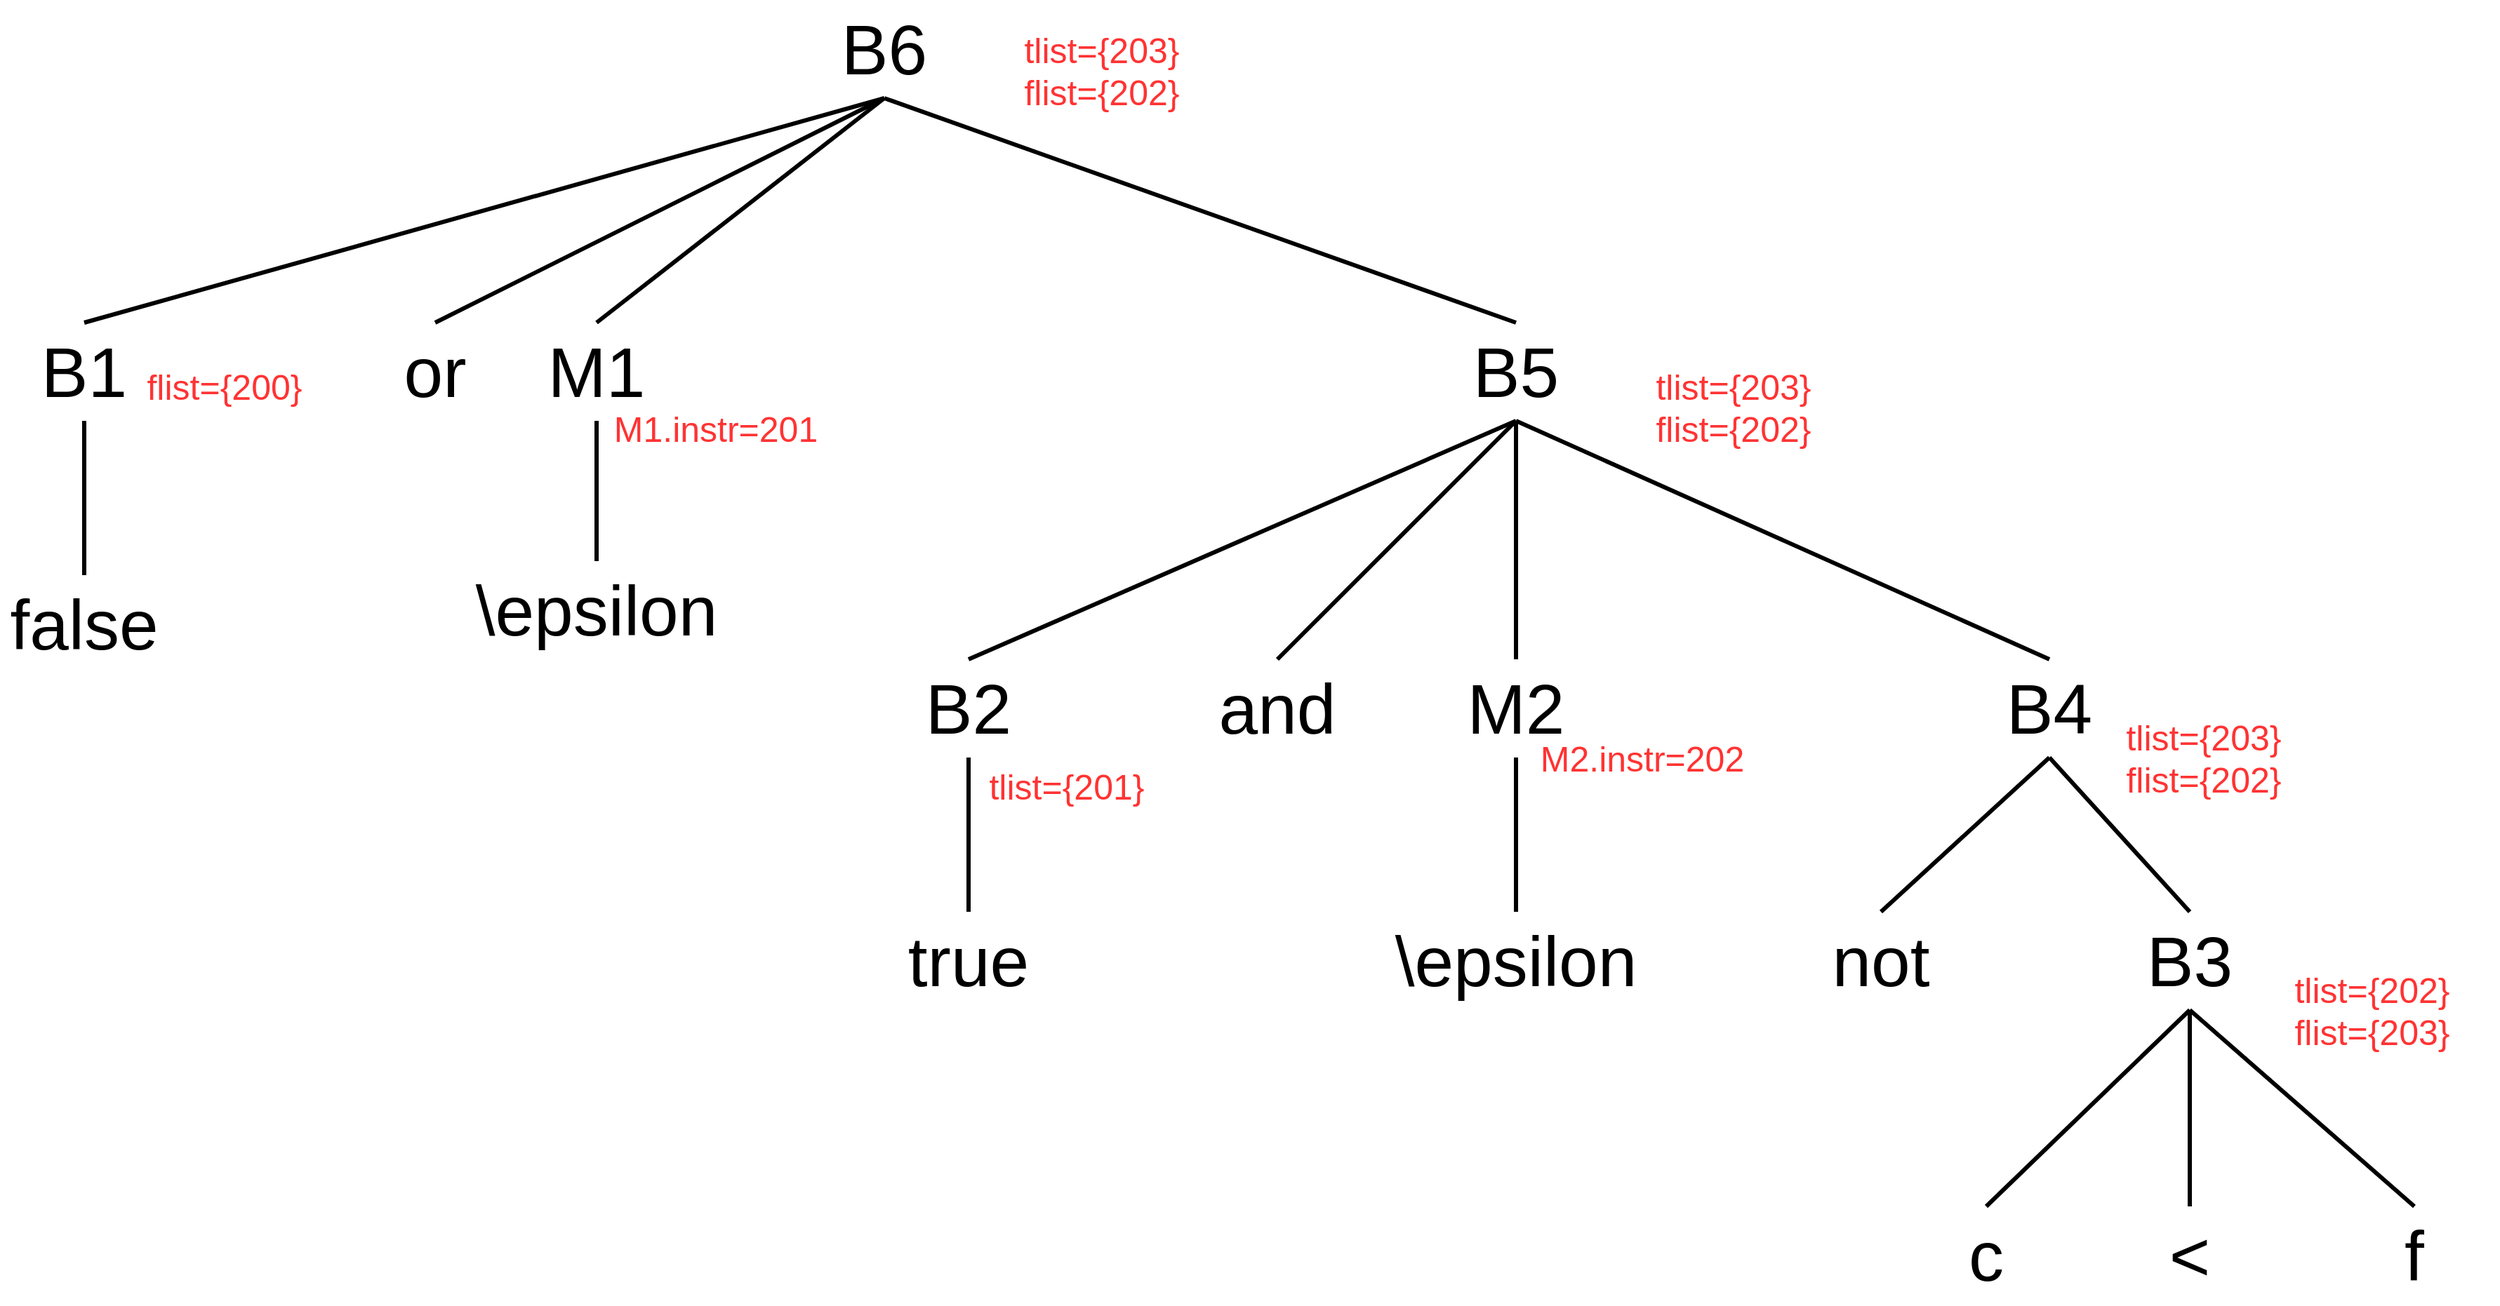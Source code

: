 <mxfile version="12.2.2" type="device" pages="1"><diagram id="i7yMQpeE6ZV4KvW0HXbM" name="第 1 页"><mxGraphModel dx="2595" dy="1578" grid="1" gridSize="10" guides="1" tooltips="1" connect="1" arrows="1" fold="1" page="1" pageScale="1" pageWidth="4681" pageHeight="3300" math="0" shadow="0"><root><mxCell id="0"/><mxCell id="1" parent="0"/><mxCell id="x4VpIWyPy4k7KnVR3iaF-1" value="false" style="text;html=1;strokeColor=none;fillColor=none;align=center;verticalAlign=middle;whiteSpace=wrap;rounded=0;fontSize=50;" vertex="1" parent="1"><mxGeometry x="540" y="820" width="120" height="70" as="geometry"/></mxCell><mxCell id="x4VpIWyPy4k7KnVR3iaF-2" value="B1" style="text;html=1;strokeColor=none;fillColor=none;align=center;verticalAlign=middle;whiteSpace=wrap;rounded=0;fontSize=50;" vertex="1" parent="1"><mxGeometry x="540" y="640" width="120" height="70" as="geometry"/></mxCell><mxCell id="x4VpIWyPy4k7KnVR3iaF-3" value="" style="endArrow=none;html=1;fontSize=50;entryX=0.5;entryY=1;entryDx=0;entryDy=0;exitX=0.5;exitY=0;exitDx=0;exitDy=0;strokeWidth=3;" edge="1" parent="1" source="x4VpIWyPy4k7KnVR3iaF-1" target="x4VpIWyPy4k7KnVR3iaF-2"><mxGeometry width="50" height="50" relative="1" as="geometry"><mxPoint x="540" y="960" as="sourcePoint"/><mxPoint x="590" y="910" as="targetPoint"/></mxGeometry></mxCell><mxCell id="x4VpIWyPy4k7KnVR3iaF-4" value="flist={200}" style="text;html=1;align=center;verticalAlign=middle;whiteSpace=wrap;rounded=0;fontSize=25;fontColor=#FF3333;" vertex="1" parent="1"><mxGeometry x="630" y="660" width="140" height="50" as="geometry"/></mxCell><mxCell id="x4VpIWyPy4k7KnVR3iaF-5" value="or" style="text;html=1;strokeColor=none;fillColor=none;align=center;verticalAlign=middle;whiteSpace=wrap;rounded=0;fontSize=50;" vertex="1" parent="1"><mxGeometry x="790" y="640" width="120" height="70" as="geometry"/></mxCell><mxCell id="x4VpIWyPy4k7KnVR3iaF-10" value="M1" style="text;html=1;strokeColor=none;fillColor=none;align=center;verticalAlign=middle;whiteSpace=wrap;rounded=0;fontSize=50;" vertex="1" parent="1"><mxGeometry x="905" y="640" width="120" height="70" as="geometry"/></mxCell><mxCell id="x4VpIWyPy4k7KnVR3iaF-11" value="M1.instr=201" style="text;html=1;align=center;verticalAlign=middle;whiteSpace=wrap;rounded=0;fontSize=25;fontColor=#FF3333;" vertex="1" parent="1"><mxGeometry x="980" y="675" width="140" height="80" as="geometry"/></mxCell><mxCell id="x4VpIWyPy4k7KnVR3iaF-13" value="" style="endArrow=none;html=1;fontSize=50;exitX=0.5;exitY=0;exitDx=0;exitDy=0;strokeWidth=3;entryX=0.5;entryY=1;entryDx=0;entryDy=0;" edge="1" parent="1" source="x4VpIWyPy4k7KnVR3iaF-14" target="x4VpIWyPy4k7KnVR3iaF-10"><mxGeometry width="50" height="50" relative="1" as="geometry"><mxPoint x="861.5" y="820" as="sourcePoint"/><mxPoint x="890" y="730" as="targetPoint"/></mxGeometry></mxCell><mxCell id="x4VpIWyPy4k7KnVR3iaF-14" value="\epsilon" style="text;html=1;strokeColor=none;fillColor=none;align=center;verticalAlign=middle;whiteSpace=wrap;rounded=0;fontSize=50;" vertex="1" parent="1"><mxGeometry x="905" y="810" width="120" height="70" as="geometry"/></mxCell><mxCell id="x4VpIWyPy4k7KnVR3iaF-15" value="B2" style="text;html=1;strokeColor=none;fillColor=none;align=center;verticalAlign=middle;whiteSpace=wrap;rounded=0;fontSize=50;" vertex="1" parent="1"><mxGeometry x="1170" y="880" width="120" height="70" as="geometry"/></mxCell><mxCell id="x4VpIWyPy4k7KnVR3iaF-16" value="true" style="text;html=1;strokeColor=none;fillColor=none;align=center;verticalAlign=middle;whiteSpace=wrap;rounded=0;fontSize=50;" vertex="1" parent="1"><mxGeometry x="1170" y="1060" width="120" height="70" as="geometry"/></mxCell><mxCell id="x4VpIWyPy4k7KnVR3iaF-17" value="" style="endArrow=none;html=1;fontSize=50;exitX=0.5;exitY=0;exitDx=0;exitDy=0;strokeWidth=3;entryX=0.5;entryY=1;entryDx=0;entryDy=0;" edge="1" parent="1" source="x4VpIWyPy4k7KnVR3iaF-16" target="x4VpIWyPy4k7KnVR3iaF-15"><mxGeometry width="50" height="50" relative="1" as="geometry"><mxPoint x="1170" y="1200" as="sourcePoint"/><mxPoint x="1280" y="990" as="targetPoint"/></mxGeometry></mxCell><mxCell id="x4VpIWyPy4k7KnVR3iaF-18" value="and" style="text;html=1;strokeColor=none;fillColor=none;align=center;verticalAlign=middle;whiteSpace=wrap;rounded=0;fontSize=50;" vertex="1" parent="1"><mxGeometry x="1390" y="880" width="120" height="70" as="geometry"/></mxCell><mxCell id="x4VpIWyPy4k7KnVR3iaF-20" value="M2" style="text;html=1;strokeColor=none;fillColor=none;align=center;verticalAlign=middle;whiteSpace=wrap;rounded=0;fontSize=50;" vertex="1" parent="1"><mxGeometry x="1560" y="880" width="120" height="70" as="geometry"/></mxCell><mxCell id="x4VpIWyPy4k7KnVR3iaF-22" value="" style="endArrow=none;html=1;fontSize=50;exitX=0.5;exitY=0;exitDx=0;exitDy=0;strokeWidth=3;entryX=0.5;entryY=1;entryDx=0;entryDy=0;" edge="1" parent="1" source="x4VpIWyPy4k7KnVR3iaF-23" target="x4VpIWyPy4k7KnVR3iaF-20"><mxGeometry width="50" height="50" relative="1" as="geometry"><mxPoint x="1516.5" y="1060" as="sourcePoint"/><mxPoint x="1545" y="970" as="targetPoint"/></mxGeometry></mxCell><mxCell id="x4VpIWyPy4k7KnVR3iaF-23" value="\epsilon" style="text;html=1;strokeColor=none;fillColor=none;align=center;verticalAlign=middle;whiteSpace=wrap;rounded=0;fontSize=50;" vertex="1" parent="1"><mxGeometry x="1560" y="1060" width="120" height="70" as="geometry"/></mxCell><mxCell id="x4VpIWyPy4k7KnVR3iaF-24" value="not" style="text;html=1;strokeColor=none;fillColor=none;align=center;verticalAlign=middle;whiteSpace=wrap;rounded=0;fontSize=50;" vertex="1" parent="1"><mxGeometry x="1820" y="1060" width="120" height="70" as="geometry"/></mxCell><mxCell id="x4VpIWyPy4k7KnVR3iaF-25" value="c" style="text;html=1;strokeColor=none;fillColor=none;align=center;verticalAlign=middle;whiteSpace=wrap;rounded=0;fontSize=50;" vertex="1" parent="1"><mxGeometry x="1895" y="1270" width="120" height="70" as="geometry"/></mxCell><mxCell id="x4VpIWyPy4k7KnVR3iaF-26" value="&amp;lt;" style="text;html=1;strokeColor=none;fillColor=none;align=center;verticalAlign=middle;whiteSpace=wrap;rounded=0;fontSize=50;" vertex="1" parent="1"><mxGeometry x="2040" y="1270" width="120" height="70" as="geometry"/></mxCell><mxCell id="x4VpIWyPy4k7KnVR3iaF-27" value="f" style="text;html=1;strokeColor=none;fillColor=none;align=center;verticalAlign=middle;whiteSpace=wrap;rounded=0;fontSize=50;" vertex="1" parent="1"><mxGeometry x="2200" y="1270" width="120" height="70" as="geometry"/></mxCell><mxCell id="x4VpIWyPy4k7KnVR3iaF-28" value="B3" style="text;html=1;strokeColor=none;fillColor=none;align=center;verticalAlign=middle;whiteSpace=wrap;rounded=0;fontSize=50;" vertex="1" parent="1"><mxGeometry x="2040" y="1060" width="120" height="70" as="geometry"/></mxCell><mxCell id="x4VpIWyPy4k7KnVR3iaF-29" value="" style="endArrow=none;html=1;fontSize=50;exitX=0.5;exitY=0;exitDx=0;exitDy=0;strokeWidth=3;entryX=0.5;entryY=1;entryDx=0;entryDy=0;" edge="1" parent="1" source="x4VpIWyPy4k7KnVR3iaF-25" target="x4VpIWyPy4k7KnVR3iaF-28"><mxGeometry width="50" height="50" relative="1" as="geometry"><mxPoint x="1834" y="1360" as="sourcePoint"/><mxPoint x="1834" y="1250" as="targetPoint"/></mxGeometry></mxCell><mxCell id="x4VpIWyPy4k7KnVR3iaF-30" value="" style="endArrow=none;html=1;fontSize=50;exitX=0.5;exitY=0;exitDx=0;exitDy=0;strokeWidth=3;entryX=0.5;entryY=1;entryDx=0;entryDy=0;" edge="1" parent="1" source="x4VpIWyPy4k7KnVR3iaF-26" target="x4VpIWyPy4k7KnVR3iaF-28"><mxGeometry width="50" height="50" relative="1" as="geometry"><mxPoint x="1640" y="1080" as="sourcePoint"/><mxPoint x="1640" y="970" as="targetPoint"/></mxGeometry></mxCell><mxCell id="x4VpIWyPy4k7KnVR3iaF-31" value="" style="endArrow=none;html=1;fontSize=50;exitX=0.5;exitY=1;exitDx=0;exitDy=0;strokeWidth=3;entryX=0.5;entryY=0;entryDx=0;entryDy=0;" edge="1" parent="1" source="x4VpIWyPy4k7KnVR3iaF-28" target="x4VpIWyPy4k7KnVR3iaF-27"><mxGeometry width="50" height="50" relative="1" as="geometry"><mxPoint x="1650" y="1090" as="sourcePoint"/><mxPoint x="1650" y="980" as="targetPoint"/></mxGeometry></mxCell><mxCell id="x4VpIWyPy4k7KnVR3iaF-32" value="B4" style="text;html=1;strokeColor=none;fillColor=none;align=center;verticalAlign=middle;whiteSpace=wrap;rounded=0;fontSize=50;" vertex="1" parent="1"><mxGeometry x="1940" y="880" width="120" height="70" as="geometry"/></mxCell><mxCell id="x4VpIWyPy4k7KnVR3iaF-33" value="" style="endArrow=none;html=1;fontSize=50;exitX=0.5;exitY=1;exitDx=0;exitDy=0;strokeWidth=3;entryX=0.5;entryY=0;entryDx=0;entryDy=0;" edge="1" parent="1" source="x4VpIWyPy4k7KnVR3iaF-32" target="x4VpIWyPy4k7KnVR3iaF-28"><mxGeometry width="50" height="50" relative="1" as="geometry"><mxPoint x="2110" y="1140" as="sourcePoint"/><mxPoint x="2270" y="1280" as="targetPoint"/></mxGeometry></mxCell><mxCell id="x4VpIWyPy4k7KnVR3iaF-34" value="" style="endArrow=none;html=1;fontSize=50;exitX=0.5;exitY=1;exitDx=0;exitDy=0;strokeWidth=3;entryX=0.5;entryY=0;entryDx=0;entryDy=0;" edge="1" parent="1" source="x4VpIWyPy4k7KnVR3iaF-32" target="x4VpIWyPy4k7KnVR3iaF-24"><mxGeometry width="50" height="50" relative="1" as="geometry"><mxPoint x="2120" y="1150" as="sourcePoint"/><mxPoint x="2280" y="1290" as="targetPoint"/></mxGeometry></mxCell><mxCell id="x4VpIWyPy4k7KnVR3iaF-35" value="B5" style="text;html=1;strokeColor=none;fillColor=none;align=center;verticalAlign=middle;whiteSpace=wrap;rounded=0;fontSize=50;" vertex="1" parent="1"><mxGeometry x="1560" y="640" width="120" height="70" as="geometry"/></mxCell><mxCell id="x4VpIWyPy4k7KnVR3iaF-36" value="" style="endArrow=none;html=1;fontSize=50;exitX=0.5;exitY=1;exitDx=0;exitDy=0;strokeWidth=3;entryX=0.5;entryY=0;entryDx=0;entryDy=0;" edge="1" parent="1" source="x4VpIWyPy4k7KnVR3iaF-35" target="x4VpIWyPy4k7KnVR3iaF-32"><mxGeometry width="50" height="50" relative="1" as="geometry"><mxPoint x="2010" y="960" as="sourcePoint"/><mxPoint x="1890" y="1070" as="targetPoint"/></mxGeometry></mxCell><mxCell id="x4VpIWyPy4k7KnVR3iaF-37" value="" style="endArrow=none;html=1;fontSize=50;exitX=0.5;exitY=1;exitDx=0;exitDy=0;strokeWidth=3;entryX=0.5;entryY=0;entryDx=0;entryDy=0;" edge="1" parent="1" source="x4VpIWyPy4k7KnVR3iaF-35" target="x4VpIWyPy4k7KnVR3iaF-20"><mxGeometry width="50" height="50" relative="1" as="geometry"><mxPoint x="2010" y="960" as="sourcePoint"/><mxPoint x="1890" y="1070" as="targetPoint"/></mxGeometry></mxCell><mxCell id="x4VpIWyPy4k7KnVR3iaF-38" value="" style="endArrow=none;html=1;fontSize=50;exitX=0.5;exitY=1;exitDx=0;exitDy=0;strokeWidth=3;entryX=0.5;entryY=0;entryDx=0;entryDy=0;" edge="1" parent="1" source="x4VpIWyPy4k7KnVR3iaF-35" target="x4VpIWyPy4k7KnVR3iaF-18"><mxGeometry width="50" height="50" relative="1" as="geometry"><mxPoint x="2010" y="960" as="sourcePoint"/><mxPoint x="1890" y="1070" as="targetPoint"/></mxGeometry></mxCell><mxCell id="x4VpIWyPy4k7KnVR3iaF-39" value="" style="endArrow=none;html=1;fontSize=50;exitX=0.5;exitY=1;exitDx=0;exitDy=0;strokeWidth=3;entryX=0.5;entryY=0;entryDx=0;entryDy=0;" edge="1" parent="1" source="x4VpIWyPy4k7KnVR3iaF-35" target="x4VpIWyPy4k7KnVR3iaF-15"><mxGeometry width="50" height="50" relative="1" as="geometry"><mxPoint x="2020" y="970" as="sourcePoint"/><mxPoint x="1900" y="1080" as="targetPoint"/></mxGeometry></mxCell><mxCell id="x4VpIWyPy4k7KnVR3iaF-40" value="B6" style="text;html=1;strokeColor=none;fillColor=none;align=center;verticalAlign=middle;whiteSpace=wrap;rounded=0;fontSize=50;" vertex="1" parent="1"><mxGeometry x="1110" y="410" width="120" height="70" as="geometry"/></mxCell><mxCell id="x4VpIWyPy4k7KnVR3iaF-41" value="" style="endArrow=none;html=1;fontSize=50;exitX=0.5;exitY=1;exitDx=0;exitDy=0;strokeWidth=3;entryX=0.5;entryY=0;entryDx=0;entryDy=0;" edge="1" parent="1" source="x4VpIWyPy4k7KnVR3iaF-40" target="x4VpIWyPy4k7KnVR3iaF-2"><mxGeometry width="50" height="50" relative="1" as="geometry"><mxPoint x="1630" y="720" as="sourcePoint"/><mxPoint x="1240" y="890" as="targetPoint"/></mxGeometry></mxCell><mxCell id="x4VpIWyPy4k7KnVR3iaF-42" value="" style="endArrow=none;html=1;fontSize=50;strokeWidth=3;entryX=0.5;entryY=0;entryDx=0;entryDy=0;exitX=0.5;exitY=1;exitDx=0;exitDy=0;" edge="1" parent="1" source="x4VpIWyPy4k7KnVR3iaF-40" target="x4VpIWyPy4k7KnVR3iaF-5"><mxGeometry width="50" height="50" relative="1" as="geometry"><mxPoint x="1170" y="460" as="sourcePoint"/><mxPoint x="1250" y="900" as="targetPoint"/></mxGeometry></mxCell><mxCell id="x4VpIWyPy4k7KnVR3iaF-43" value="" style="endArrow=none;html=1;fontSize=50;exitX=0.5;exitY=1;exitDx=0;exitDy=0;strokeWidth=3;entryX=0.5;entryY=0;entryDx=0;entryDy=0;" edge="1" parent="1" source="x4VpIWyPy4k7KnVR3iaF-40" target="x4VpIWyPy4k7KnVR3iaF-10"><mxGeometry width="50" height="50" relative="1" as="geometry"><mxPoint x="1650" y="740" as="sourcePoint"/><mxPoint x="1260" y="910" as="targetPoint"/></mxGeometry></mxCell><mxCell id="x4VpIWyPy4k7KnVR3iaF-44" value="" style="endArrow=none;html=1;fontSize=50;exitX=0.5;exitY=1;exitDx=0;exitDy=0;strokeWidth=3;entryX=0.5;entryY=0;entryDx=0;entryDy=0;" edge="1" parent="1" source="x4VpIWyPy4k7KnVR3iaF-40" target="x4VpIWyPy4k7KnVR3iaF-35"><mxGeometry width="50" height="50" relative="1" as="geometry"><mxPoint x="1660" y="750" as="sourcePoint"/><mxPoint x="1270" y="920" as="targetPoint"/></mxGeometry></mxCell><mxCell id="x4VpIWyPy4k7KnVR3iaF-45" value="tlist={201}" style="text;html=1;align=center;verticalAlign=middle;whiteSpace=wrap;rounded=0;fontSize=25;fontColor=#FF3333;" vertex="1" parent="1"><mxGeometry x="1230" y="930" width="140" height="80" as="geometry"/></mxCell><mxCell id="x4VpIWyPy4k7KnVR3iaF-46" value="M2.instr=202" style="text;html=1;align=center;verticalAlign=middle;whiteSpace=wrap;rounded=0;fontSize=25;fontColor=#FF3333;" vertex="1" parent="1"><mxGeometry x="1640" y="910" width="140" height="80" as="geometry"/></mxCell><mxCell id="x4VpIWyPy4k7KnVR3iaF-47" value="tlist={202}&lt;br style=&quot;font-size: 25px&quot;&gt;flist={203}" style="text;html=1;align=center;verticalAlign=middle;whiteSpace=wrap;rounded=0;fontSize=25;fontColor=#FF3333;" vertex="1" parent="1"><mxGeometry x="2160" y="1090" width="140" height="80" as="geometry"/></mxCell><mxCell id="x4VpIWyPy4k7KnVR3iaF-48" value="tlist={203}&lt;br style=&quot;font-size: 25px&quot;&gt;flist={202}" style="text;html=1;align=center;verticalAlign=middle;whiteSpace=wrap;rounded=0;fontSize=25;fontColor=#FF3333;" vertex="1" parent="1"><mxGeometry x="2040" y="910" width="140" height="80" as="geometry"/></mxCell><mxCell id="x4VpIWyPy4k7KnVR3iaF-49" value="tlist={203}&lt;br style=&quot;font-size: 25px&quot;&gt;flist={202}" style="text;html=1;align=center;verticalAlign=middle;whiteSpace=wrap;rounded=0;fontSize=25;fontColor=#FF3333;" vertex="1" parent="1"><mxGeometry x="1680" y="660" width="190" height="80" as="geometry"/></mxCell><mxCell id="x4VpIWyPy4k7KnVR3iaF-50" value="tlist={203}&lt;br style=&quot;font-size: 25px&quot;&gt;flist={202}" style="text;html=1;align=center;verticalAlign=middle;whiteSpace=wrap;rounded=0;fontSize=25;fontColor=#FF3333;" vertex="1" parent="1"><mxGeometry x="1230" y="420" width="190" height="80" as="geometry"/></mxCell></root></mxGraphModel></diagram></mxfile>